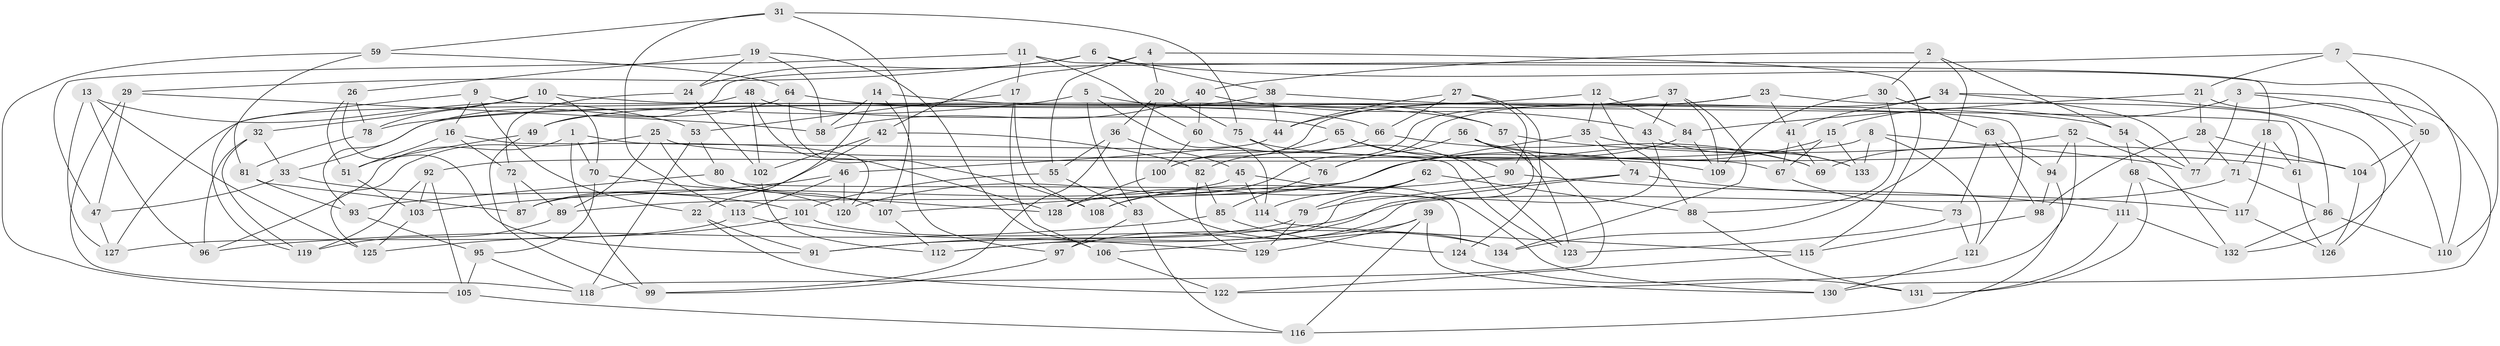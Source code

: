// Generated by graph-tools (version 1.1) at 2025/37/03/09/25 02:37:48]
// undirected, 134 vertices, 268 edges
graph export_dot {
graph [start="1"]
  node [color=gray90,style=filled];
  1;
  2;
  3;
  4;
  5;
  6;
  7;
  8;
  9;
  10;
  11;
  12;
  13;
  14;
  15;
  16;
  17;
  18;
  19;
  20;
  21;
  22;
  23;
  24;
  25;
  26;
  27;
  28;
  29;
  30;
  31;
  32;
  33;
  34;
  35;
  36;
  37;
  38;
  39;
  40;
  41;
  42;
  43;
  44;
  45;
  46;
  47;
  48;
  49;
  50;
  51;
  52;
  53;
  54;
  55;
  56;
  57;
  58;
  59;
  60;
  61;
  62;
  63;
  64;
  65;
  66;
  67;
  68;
  69;
  70;
  71;
  72;
  73;
  74;
  75;
  76;
  77;
  78;
  79;
  80;
  81;
  82;
  83;
  84;
  85;
  86;
  87;
  88;
  89;
  90;
  91;
  92;
  93;
  94;
  95;
  96;
  97;
  98;
  99;
  100;
  101;
  102;
  103;
  104;
  105;
  106;
  107;
  108;
  109;
  110;
  111;
  112;
  113;
  114;
  115;
  116;
  117;
  118;
  119;
  120;
  121;
  122;
  123;
  124;
  125;
  126;
  127;
  128;
  129;
  130;
  131;
  132;
  133;
  134;
  1 -- 99;
  1 -- 123;
  1 -- 70;
  1 -- 96;
  2 -- 30;
  2 -- 40;
  2 -- 134;
  2 -- 54;
  3 -- 130;
  3 -- 77;
  3 -- 50;
  3 -- 15;
  4 -- 20;
  4 -- 55;
  4 -- 115;
  4 -- 42;
  5 -- 78;
  5 -- 83;
  5 -- 114;
  5 -- 57;
  6 -- 29;
  6 -- 24;
  6 -- 110;
  6 -- 38;
  7 -- 49;
  7 -- 50;
  7 -- 21;
  7 -- 110;
  8 -- 133;
  8 -- 92;
  8 -- 77;
  8 -- 121;
  9 -- 119;
  9 -- 16;
  9 -- 22;
  9 -- 121;
  10 -- 61;
  10 -- 32;
  10 -- 70;
  10 -- 78;
  11 -- 18;
  11 -- 17;
  11 -- 60;
  11 -- 47;
  12 -- 88;
  12 -- 33;
  12 -- 35;
  12 -- 84;
  13 -- 125;
  13 -- 53;
  13 -- 127;
  13 -- 96;
  14 -- 57;
  14 -- 58;
  14 -- 97;
  14 -- 22;
  15 -- 89;
  15 -- 67;
  15 -- 133;
  16 -- 120;
  16 -- 72;
  16 -- 51;
  17 -- 106;
  17 -- 53;
  17 -- 108;
  18 -- 71;
  18 -- 61;
  18 -- 117;
  19 -- 24;
  19 -- 106;
  19 -- 26;
  19 -- 58;
  20 -- 75;
  20 -- 36;
  20 -- 134;
  21 -- 84;
  21 -- 28;
  21 -- 110;
  22 -- 91;
  22 -- 122;
  23 -- 100;
  23 -- 44;
  23 -- 41;
  23 -- 86;
  24 -- 102;
  24 -- 72;
  25 -- 89;
  25 -- 67;
  25 -- 125;
  25 -- 128;
  26 -- 51;
  26 -- 91;
  26 -- 78;
  27 -- 124;
  27 -- 44;
  27 -- 66;
  27 -- 90;
  28 -- 71;
  28 -- 98;
  28 -- 104;
  29 -- 58;
  29 -- 47;
  29 -- 118;
  30 -- 63;
  30 -- 88;
  30 -- 109;
  31 -- 75;
  31 -- 107;
  31 -- 113;
  31 -- 59;
  32 -- 96;
  32 -- 119;
  32 -- 33;
  33 -- 101;
  33 -- 47;
  34 -- 77;
  34 -- 76;
  34 -- 126;
  34 -- 41;
  35 -- 133;
  35 -- 74;
  35 -- 107;
  36 -- 99;
  36 -- 45;
  36 -- 55;
  37 -- 134;
  37 -- 43;
  37 -- 108;
  37 -- 109;
  38 -- 54;
  38 -- 44;
  38 -- 49;
  39 -- 116;
  39 -- 129;
  39 -- 130;
  39 -- 106;
  40 -- 60;
  40 -- 58;
  40 -- 43;
  41 -- 67;
  41 -- 69;
  42 -- 82;
  42 -- 87;
  42 -- 102;
  43 -- 97;
  43 -- 133;
  44 -- 46;
  45 -- 114;
  45 -- 87;
  45 -- 130;
  46 -- 103;
  46 -- 120;
  46 -- 113;
  47 -- 127;
  48 -- 128;
  48 -- 65;
  48 -- 102;
  48 -- 127;
  49 -- 51;
  49 -- 99;
  50 -- 132;
  50 -- 104;
  51 -- 103;
  52 -- 122;
  52 -- 132;
  52 -- 69;
  52 -- 94;
  53 -- 118;
  53 -- 80;
  54 -- 77;
  54 -- 68;
  55 -- 83;
  55 -- 101;
  56 -- 123;
  56 -- 118;
  56 -- 61;
  56 -- 76;
  57 -- 104;
  57 -- 112;
  59 -- 64;
  59 -- 105;
  59 -- 81;
  60 -- 123;
  60 -- 100;
  61 -- 126;
  62 -- 79;
  62 -- 114;
  62 -- 88;
  62 -- 128;
  63 -- 94;
  63 -- 98;
  63 -- 73;
  64 -- 108;
  64 -- 93;
  64 -- 66;
  65 -- 69;
  65 -- 90;
  65 -- 100;
  66 -- 69;
  66 -- 82;
  67 -- 73;
  68 -- 117;
  68 -- 111;
  68 -- 131;
  70 -- 120;
  70 -- 95;
  71 -- 86;
  71 -- 91;
  72 -- 89;
  72 -- 87;
  73 -- 121;
  73 -- 123;
  74 -- 117;
  74 -- 112;
  74 -- 79;
  75 -- 76;
  75 -- 109;
  76 -- 85;
  78 -- 81;
  79 -- 91;
  79 -- 129;
  80 -- 93;
  80 -- 124;
  80 -- 107;
  81 -- 93;
  81 -- 87;
  82 -- 129;
  82 -- 85;
  83 -- 97;
  83 -- 116;
  84 -- 109;
  84 -- 120;
  85 -- 96;
  85 -- 124;
  86 -- 110;
  86 -- 132;
  88 -- 131;
  89 -- 119;
  90 -- 111;
  90 -- 108;
  92 -- 119;
  92 -- 103;
  92 -- 105;
  93 -- 95;
  94 -- 116;
  94 -- 98;
  95 -- 105;
  95 -- 118;
  97 -- 99;
  98 -- 115;
  100 -- 128;
  101 -- 125;
  101 -- 134;
  102 -- 112;
  103 -- 125;
  104 -- 126;
  105 -- 116;
  106 -- 122;
  107 -- 112;
  111 -- 132;
  111 -- 131;
  113 -- 127;
  113 -- 129;
  114 -- 115;
  115 -- 122;
  117 -- 126;
  121 -- 130;
  124 -- 131;
}
